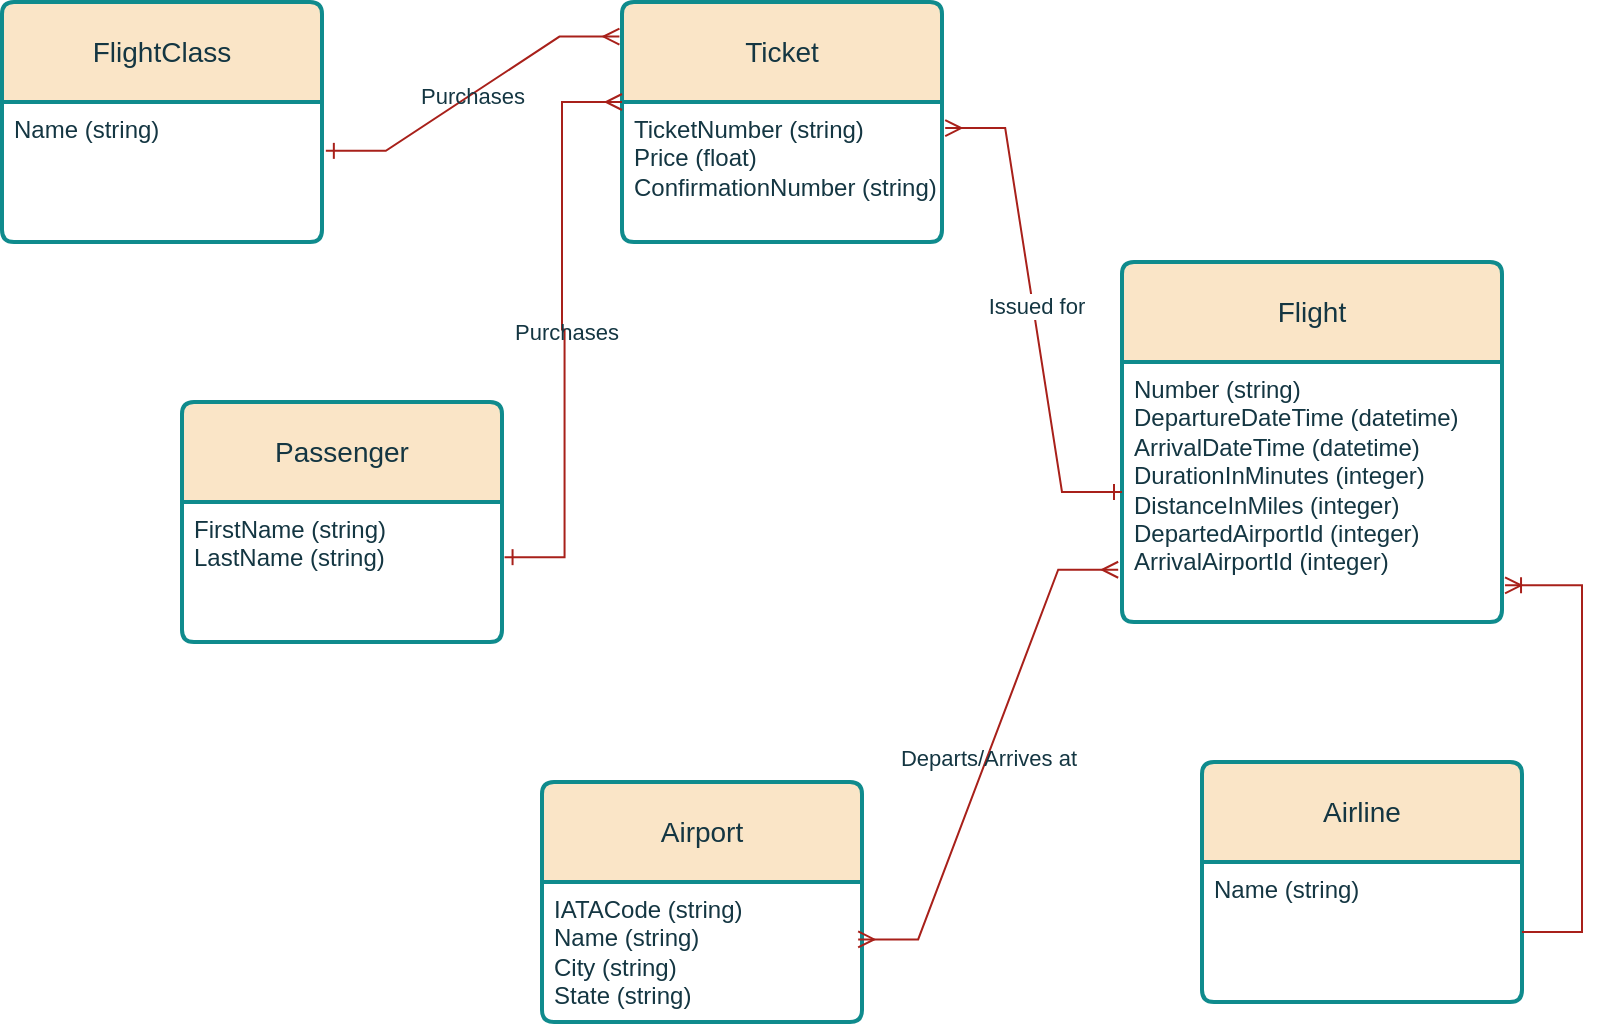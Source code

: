 <mxfile version="24.2.5" type="device">
  <diagram name="Page-1" id="jxns1yXB4eHGudP2FvbU">
    <mxGraphModel dx="1185" dy="683" grid="1" gridSize="10" guides="1" tooltips="1" connect="1" arrows="1" fold="1" page="1" pageScale="1" pageWidth="850" pageHeight="1100" math="0" shadow="0">
      <root>
        <mxCell id="0" />
        <mxCell id="1" parent="0" />
        <mxCell id="YsXmRf82h5PSVzWcbSN2-1" value="Ticket" style="swimlane;childLayout=stackLayout;horizontal=1;startSize=50;horizontalStack=0;rounded=1;fontSize=14;fontStyle=0;strokeWidth=2;resizeParent=0;resizeLast=1;shadow=0;dashed=0;align=center;arcSize=4;whiteSpace=wrap;html=1;labelBackgroundColor=none;fillColor=#FAE5C7;strokeColor=#0F8B8D;fontColor=#143642;" vertex="1" parent="1">
          <mxGeometry x="410" y="150" width="160" height="120" as="geometry" />
        </mxCell>
        <mxCell id="YsXmRf82h5PSVzWcbSN2-2" value="TicketNumber (string)&lt;div&gt;&lt;div&gt;Price (float)&lt;/div&gt;&lt;div&gt;ConfirmationNumber (string)&lt;/div&gt;&lt;/div&gt;" style="align=left;strokeColor=none;fillColor=none;spacingLeft=4;fontSize=12;verticalAlign=top;resizable=0;rotatable=0;part=1;html=1;labelBackgroundColor=none;fontColor=#143642;" vertex="1" parent="YsXmRf82h5PSVzWcbSN2-1">
          <mxGeometry y="50" width="160" height="70" as="geometry" />
        </mxCell>
        <mxCell id="YsXmRf82h5PSVzWcbSN2-3" value="Flight" style="swimlane;childLayout=stackLayout;horizontal=1;startSize=50;horizontalStack=0;rounded=1;fontSize=14;fontStyle=0;strokeWidth=2;resizeParent=0;resizeLast=1;shadow=0;dashed=0;align=center;arcSize=4;whiteSpace=wrap;html=1;labelBackgroundColor=none;fillColor=#FAE5C7;strokeColor=#0F8B8D;fontColor=#143642;" vertex="1" parent="1">
          <mxGeometry x="660" y="280" width="190" height="180" as="geometry" />
        </mxCell>
        <mxCell id="YsXmRf82h5PSVzWcbSN2-4" value="Number (string)&lt;div&gt;DepartureDateTime (datetime)&lt;/div&gt;&lt;div&gt;ArrivalDateTime (datetime)&lt;/div&gt;&lt;div&gt;DurationInMinutes (integer)&lt;/div&gt;&lt;div&gt;DistanceInMiles (integer)&lt;/div&gt;&lt;div&gt;DepartedAirportId (integer)&lt;/div&gt;&lt;div&gt;ArrivalAirportId (integer)&lt;/div&gt;" style="align=left;strokeColor=none;fillColor=none;spacingLeft=4;fontSize=12;verticalAlign=top;resizable=0;rotatable=0;part=1;html=1;labelBackgroundColor=none;fontColor=#143642;" vertex="1" parent="YsXmRf82h5PSVzWcbSN2-3">
          <mxGeometry y="50" width="190" height="130" as="geometry" />
        </mxCell>
        <mxCell id="YsXmRf82h5PSVzWcbSN2-5" value="Passenger" style="swimlane;childLayout=stackLayout;horizontal=1;startSize=50;horizontalStack=0;rounded=1;fontSize=14;fontStyle=0;strokeWidth=2;resizeParent=0;resizeLast=1;shadow=0;dashed=0;align=center;arcSize=4;whiteSpace=wrap;html=1;labelBackgroundColor=none;fillColor=#FAE5C7;strokeColor=#0F8B8D;fontColor=#143642;" vertex="1" parent="1">
          <mxGeometry x="190" y="350" width="160" height="120" as="geometry" />
        </mxCell>
        <mxCell id="YsXmRf82h5PSVzWcbSN2-6" value="FirstName (string)&lt;div&gt;LastName (string)&lt;/div&gt;" style="align=left;strokeColor=none;fillColor=none;spacingLeft=4;fontSize=12;verticalAlign=top;resizable=0;rotatable=0;part=1;html=1;labelBackgroundColor=none;fontColor=#143642;" vertex="1" parent="YsXmRf82h5PSVzWcbSN2-5">
          <mxGeometry y="50" width="160" height="70" as="geometry" />
        </mxCell>
        <mxCell id="YsXmRf82h5PSVzWcbSN2-7" value="" style="edgeStyle=entityRelationEdgeStyle;fontSize=12;html=1;endArrow=ERmany;startArrow=ERone;rounded=0;exitX=1.008;exitY=0.394;exitDx=0;exitDy=0;exitPerimeter=0;labelBackgroundColor=none;strokeColor=#A8201A;fontColor=default;startFill=0;" edge="1" parent="1" source="YsXmRf82h5PSVzWcbSN2-6">
          <mxGeometry width="100" height="100" relative="1" as="geometry">
            <mxPoint x="310" y="450" as="sourcePoint" />
            <mxPoint x="410" y="200" as="targetPoint" />
            <Array as="points">
              <mxPoint x="310" y="420" />
              <mxPoint x="296.48" y="318.11" />
              <mxPoint x="340" y="345" />
              <mxPoint x="350" y="345" />
              <mxPoint x="296.48" y="308.11" />
            </Array>
          </mxGeometry>
        </mxCell>
        <mxCell id="YsXmRf82h5PSVzWcbSN2-10" value="Purchases" style="edgeLabel;html=1;align=center;verticalAlign=middle;resizable=0;points=[];labelBackgroundColor=none;fontColor=#143642;" vertex="1" connectable="0" parent="YsXmRf82h5PSVzWcbSN2-7">
          <mxGeometry x="-0.011" relative="1" as="geometry">
            <mxPoint as="offset" />
          </mxGeometry>
        </mxCell>
        <mxCell id="YsXmRf82h5PSVzWcbSN2-8" value="" style="edgeStyle=entityRelationEdgeStyle;fontSize=12;html=1;endArrow=ERmany;startArrow=ERone;rounded=0;entryX=1.01;entryY=0.186;entryDx=0;entryDy=0;entryPerimeter=0;exitX=0;exitY=0.5;exitDx=0;exitDy=0;labelBackgroundColor=none;strokeColor=#A8201A;fontColor=default;startFill=0;" edge="1" parent="1" source="YsXmRf82h5PSVzWcbSN2-4" target="YsXmRf82h5PSVzWcbSN2-2">
          <mxGeometry width="100" height="100" relative="1" as="geometry">
            <mxPoint x="200" y="630" as="sourcePoint" />
            <mxPoint x="300" y="530" as="targetPoint" />
          </mxGeometry>
        </mxCell>
        <mxCell id="YsXmRf82h5PSVzWcbSN2-17" value="Issued for" style="edgeLabel;html=1;align=center;verticalAlign=middle;resizable=0;points=[];strokeColor=#0F8B8D;fontColor=#143642;fillColor=#FAE5C7;" vertex="1" connectable="0" parent="YsXmRf82h5PSVzWcbSN2-8">
          <mxGeometry x="0.017" y="-1" relative="1" as="geometry">
            <mxPoint as="offset" />
          </mxGeometry>
        </mxCell>
        <mxCell id="YsXmRf82h5PSVzWcbSN2-12" value="Airport" style="swimlane;childLayout=stackLayout;horizontal=1;startSize=50;horizontalStack=0;rounded=1;fontSize=14;fontStyle=0;strokeWidth=2;resizeParent=0;resizeLast=1;shadow=0;dashed=0;align=center;arcSize=4;whiteSpace=wrap;html=1;labelBackgroundColor=none;fillColor=#FAE5C7;strokeColor=#0F8B8D;fontColor=#143642;" vertex="1" parent="1">
          <mxGeometry x="370" y="540" width="160" height="120" as="geometry" />
        </mxCell>
        <mxCell id="YsXmRf82h5PSVzWcbSN2-13" value="IATACode (string)&lt;div&gt;Name (string)&lt;/div&gt;&lt;div&gt;City (string)&lt;br&gt;State (string)&lt;/div&gt;" style="align=left;strokeColor=none;fillColor=none;spacingLeft=4;fontSize=12;verticalAlign=top;resizable=0;rotatable=0;part=1;html=1;labelBackgroundColor=none;fontColor=#143642;" vertex="1" parent="YsXmRf82h5PSVzWcbSN2-12">
          <mxGeometry y="50" width="160" height="70" as="geometry" />
        </mxCell>
        <mxCell id="YsXmRf82h5PSVzWcbSN2-15" value="" style="edgeStyle=entityRelationEdgeStyle;fontSize=12;html=1;endArrow=ERmany;startArrow=ERmany;rounded=0;exitX=0.988;exitY=0.41;exitDx=0;exitDy=0;exitPerimeter=0;labelBackgroundColor=none;strokeColor=#A8201A;fontColor=default;entryX=-0.01;entryY=0.799;entryDx=0;entryDy=0;entryPerimeter=0;" edge="1" parent="1" source="YsXmRf82h5PSVzWcbSN2-13" target="YsXmRf82h5PSVzWcbSN2-4">
          <mxGeometry width="100" height="100" relative="1" as="geometry">
            <mxPoint x="550" y="657.3" as="sourcePoint" />
            <mxPoint x="661" y="420" as="targetPoint" />
          </mxGeometry>
        </mxCell>
        <mxCell id="YsXmRf82h5PSVzWcbSN2-16" value="Departs/Arrives at" style="edgeLabel;html=1;align=center;verticalAlign=middle;resizable=0;points=[];labelBackgroundColor=none;fontColor=#143642;" vertex="1" connectable="0" parent="YsXmRf82h5PSVzWcbSN2-15">
          <mxGeometry x="-0.016" relative="1" as="geometry">
            <mxPoint as="offset" />
          </mxGeometry>
        </mxCell>
        <mxCell id="YsXmRf82h5PSVzWcbSN2-18" value="Airline" style="swimlane;childLayout=stackLayout;horizontal=1;startSize=50;horizontalStack=0;rounded=1;fontSize=14;fontStyle=0;strokeWidth=2;resizeParent=0;resizeLast=1;shadow=0;dashed=0;align=center;arcSize=4;whiteSpace=wrap;html=1;strokeColor=#0F8B8D;fontColor=#143642;fillColor=#FAE5C7;" vertex="1" parent="1">
          <mxGeometry x="700" y="530" width="160" height="120" as="geometry" />
        </mxCell>
        <mxCell id="YsXmRf82h5PSVzWcbSN2-19" value="Name (string)" style="align=left;strokeColor=none;fillColor=none;spacingLeft=4;fontSize=12;verticalAlign=top;resizable=0;rotatable=0;part=1;html=1;fontColor=#143642;" vertex="1" parent="YsXmRf82h5PSVzWcbSN2-18">
          <mxGeometry y="50" width="160" height="70" as="geometry" />
        </mxCell>
        <mxCell id="YsXmRf82h5PSVzWcbSN2-20" value="" style="edgeStyle=entityRelationEdgeStyle;fontSize=12;html=1;endArrow=ERoneToMany;rounded=0;strokeColor=#A8201A;fontColor=#143642;fillColor=#FAE5C7;entryX=1.008;entryY=0.859;entryDx=0;entryDy=0;entryPerimeter=0;" edge="1" parent="1" source="YsXmRf82h5PSVzWcbSN2-19" target="YsXmRf82h5PSVzWcbSN2-4">
          <mxGeometry width="100" height="100" relative="1" as="geometry">
            <mxPoint x="290" y="500" as="sourcePoint" />
            <mxPoint x="820" y="431" as="targetPoint" />
            <Array as="points">
              <mxPoint x="820" y="450" />
              <mxPoint x="820" y="480" />
              <mxPoint x="820" y="480" />
            </Array>
          </mxGeometry>
        </mxCell>
        <mxCell id="YsXmRf82h5PSVzWcbSN2-21" value="FlightClass" style="swimlane;childLayout=stackLayout;horizontal=1;startSize=50;horizontalStack=0;rounded=1;fontSize=14;fontStyle=0;strokeWidth=2;resizeParent=0;resizeLast=1;shadow=0;dashed=0;align=center;arcSize=4;whiteSpace=wrap;html=1;strokeColor=#0F8B8D;fontColor=#143642;fillColor=#FAE5C7;" vertex="1" parent="1">
          <mxGeometry x="100" y="150" width="160" height="120" as="geometry" />
        </mxCell>
        <mxCell id="YsXmRf82h5PSVzWcbSN2-22" value="Name (string)" style="align=left;strokeColor=none;fillColor=none;spacingLeft=4;fontSize=12;verticalAlign=top;resizable=0;rotatable=0;part=1;html=1;fontColor=#143642;" vertex="1" parent="YsXmRf82h5PSVzWcbSN2-21">
          <mxGeometry y="50" width="160" height="70" as="geometry" />
        </mxCell>
        <mxCell id="YsXmRf82h5PSVzWcbSN2-23" value="" style="edgeStyle=entityRelationEdgeStyle;fontSize=12;html=1;endArrow=ERmany;startArrow=ERone;rounded=0;exitX=1.012;exitY=0.349;exitDx=0;exitDy=0;exitPerimeter=0;labelBackgroundColor=none;strokeColor=#A8201A;fontColor=default;startFill=0;entryX=-0.008;entryY=0.144;entryDx=0;entryDy=0;entryPerimeter=0;" edge="1" parent="1" source="YsXmRf82h5PSVzWcbSN2-22" target="YsXmRf82h5PSVzWcbSN2-1">
          <mxGeometry width="100" height="100" relative="1" as="geometry">
            <mxPoint x="380" y="458" as="sourcePoint" />
            <mxPoint x="439" y="230" as="targetPoint" />
            <Array as="points">
              <mxPoint x="339" y="450" />
              <mxPoint x="325.48" y="348.11" />
              <mxPoint x="369" y="375" />
              <mxPoint x="379" y="375" />
              <mxPoint x="325.48" y="338.11" />
            </Array>
          </mxGeometry>
        </mxCell>
        <mxCell id="YsXmRf82h5PSVzWcbSN2-24" value="Purchases" style="edgeLabel;html=1;align=center;verticalAlign=middle;resizable=0;points=[];labelBackgroundColor=none;fontColor=#143642;" vertex="1" connectable="0" parent="YsXmRf82h5PSVzWcbSN2-23">
          <mxGeometry x="-0.011" relative="1" as="geometry">
            <mxPoint as="offset" />
          </mxGeometry>
        </mxCell>
      </root>
    </mxGraphModel>
  </diagram>
</mxfile>
